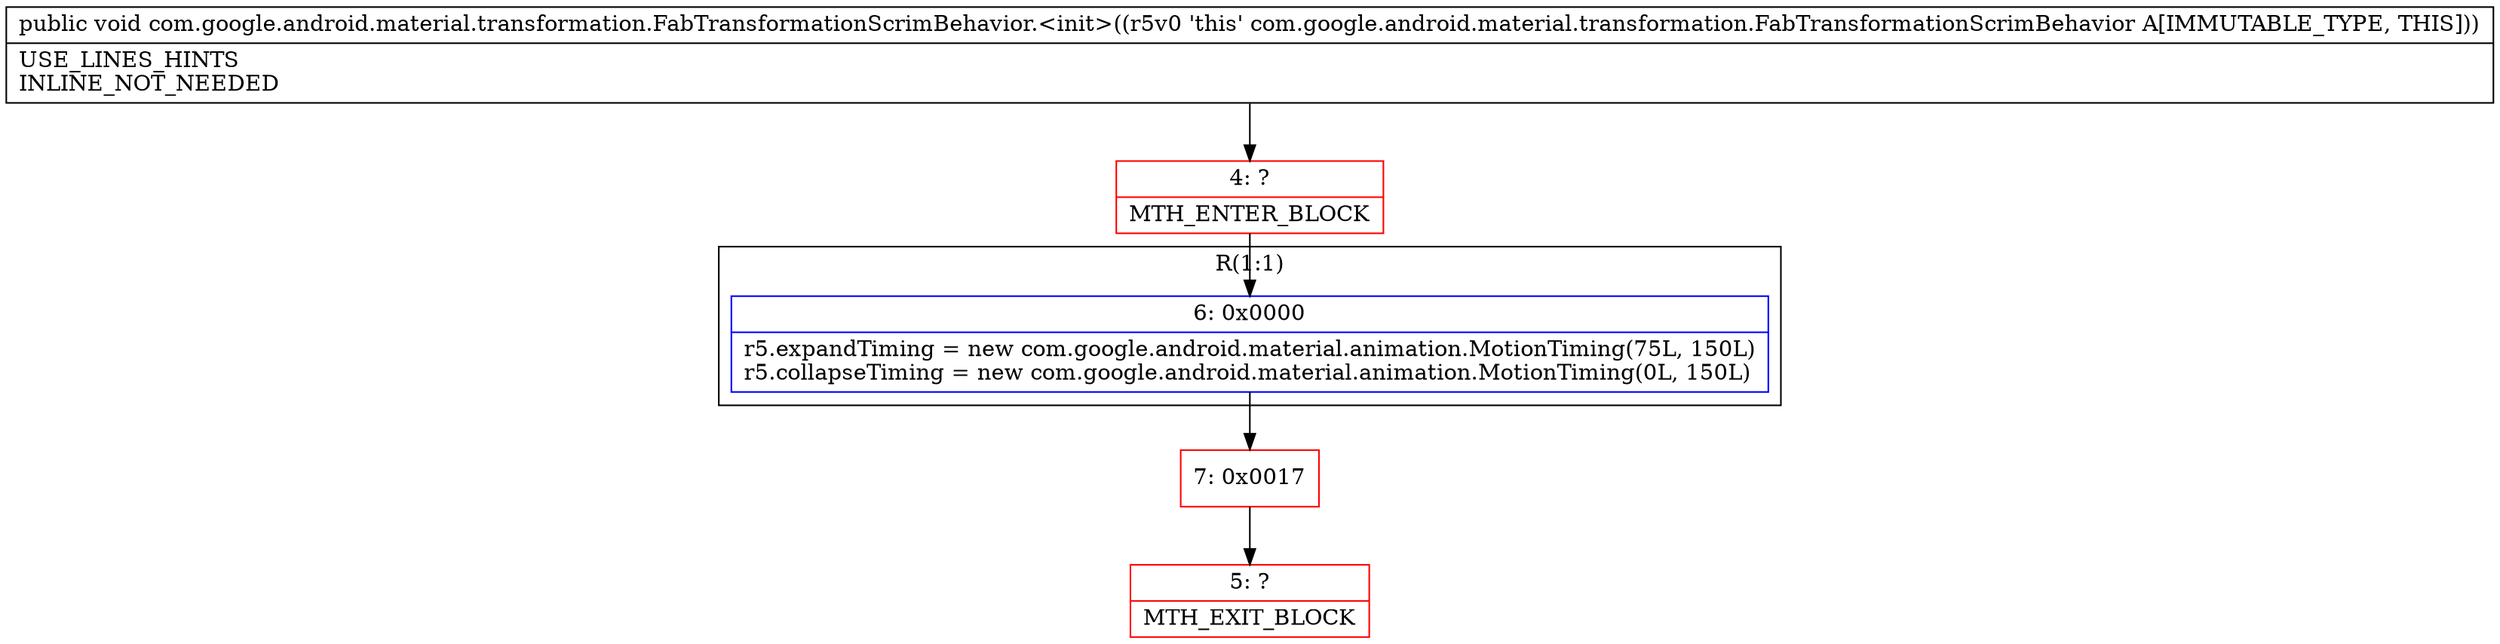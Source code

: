 digraph "CFG forcom.google.android.material.transformation.FabTransformationScrimBehavior.\<init\>()V" {
subgraph cluster_Region_809718321 {
label = "R(1:1)";
node [shape=record,color=blue];
Node_6 [shape=record,label="{6\:\ 0x0000|r5.expandTiming = new com.google.android.material.animation.MotionTiming(75L, 150L)\lr5.collapseTiming = new com.google.android.material.animation.MotionTiming(0L, 150L)\l}"];
}
Node_4 [shape=record,color=red,label="{4\:\ ?|MTH_ENTER_BLOCK\l}"];
Node_7 [shape=record,color=red,label="{7\:\ 0x0017}"];
Node_5 [shape=record,color=red,label="{5\:\ ?|MTH_EXIT_BLOCK\l}"];
MethodNode[shape=record,label="{public void com.google.android.material.transformation.FabTransformationScrimBehavior.\<init\>((r5v0 'this' com.google.android.material.transformation.FabTransformationScrimBehavior A[IMMUTABLE_TYPE, THIS]))  | USE_LINES_HINTS\lINLINE_NOT_NEEDED\l}"];
MethodNode -> Node_4;Node_6 -> Node_7;
Node_4 -> Node_6;
Node_7 -> Node_5;
}

